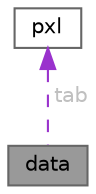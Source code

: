 digraph "data"
{
 // LATEX_PDF_SIZE
  bgcolor="transparent";
  edge [fontname=Helvetica,fontsize=10,labelfontname=Helvetica,labelfontsize=10];
  node [fontname=Helvetica,fontsize=10,shape=box,height=0.2,width=0.4];
  Node1 [id="Node000001",label="data",height=0.2,width=0.4,color="gray40", fillcolor="grey60", style="filled", fontcolor="black",tooltip="Structure d'un jeu de donnée Dataset."];
  Node2 -> Node1 [id="edge1_Node000001_Node000002",dir="back",color="darkorchid3",style="dashed",tooltip=" ",label=" tab",fontcolor="grey" ];
  Node2 [id="Node000002",label="pxl",height=0.2,width=0.4,color="gray40", fillcolor="white", style="filled",URL="$structpxl.html",tooltip="Structure d'un Pixel."];
}
